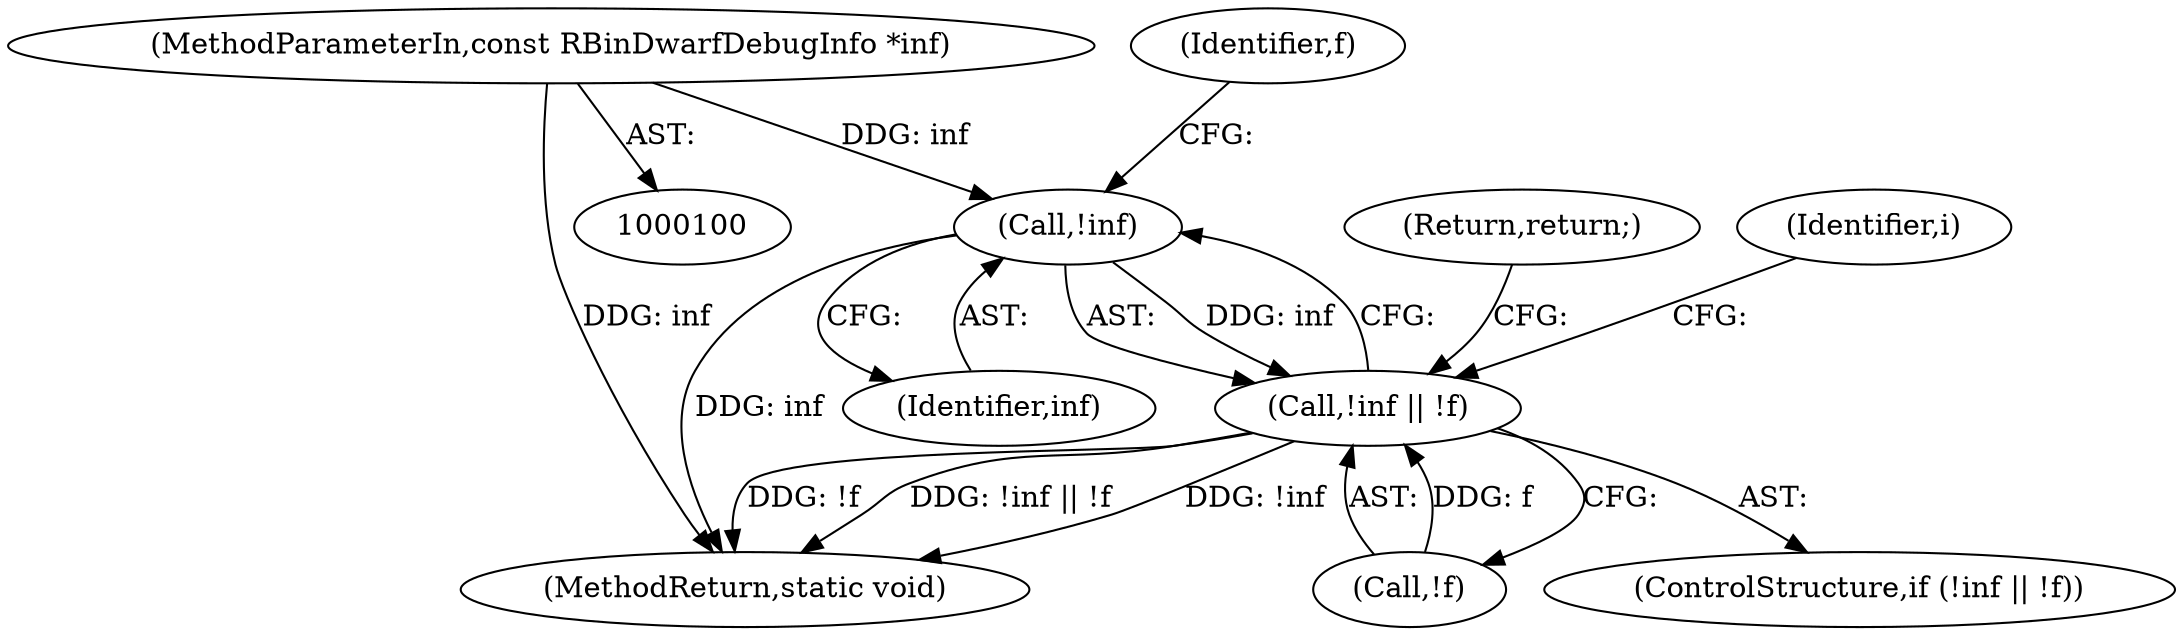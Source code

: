 digraph "0_radare2_2ca9ab45891b6ae8e32b6c28c81eebca059cbe5d@pointer" {
"1000102" [label="(MethodParameterIn,const RBinDwarfDebugInfo *inf)"];
"1000111" [label="(Call,!inf)"];
"1000110" [label="(Call,!inf || !f)"];
"1000109" [label="(ControlStructure,if (!inf || !f))"];
"1000113" [label="(Call,!f)"];
"1000110" [label="(Call,!inf || !f)"];
"1000116" [label="(Return,return;)"];
"1000102" [label="(MethodParameterIn,const RBinDwarfDebugInfo *inf)"];
"1000119" [label="(Identifier,i)"];
"1000111" [label="(Call,!inf)"];
"1000337" [label="(MethodReturn,static void)"];
"1000112" [label="(Identifier,inf)"];
"1000114" [label="(Identifier,f)"];
"1000102" -> "1000100"  [label="AST: "];
"1000102" -> "1000337"  [label="DDG: inf"];
"1000102" -> "1000111"  [label="DDG: inf"];
"1000111" -> "1000110"  [label="AST: "];
"1000111" -> "1000112"  [label="CFG: "];
"1000112" -> "1000111"  [label="AST: "];
"1000114" -> "1000111"  [label="CFG: "];
"1000110" -> "1000111"  [label="CFG: "];
"1000111" -> "1000337"  [label="DDG: inf"];
"1000111" -> "1000110"  [label="DDG: inf"];
"1000110" -> "1000109"  [label="AST: "];
"1000110" -> "1000113"  [label="CFG: "];
"1000113" -> "1000110"  [label="AST: "];
"1000116" -> "1000110"  [label="CFG: "];
"1000119" -> "1000110"  [label="CFG: "];
"1000110" -> "1000337"  [label="DDG: !f"];
"1000110" -> "1000337"  [label="DDG: !inf || !f"];
"1000110" -> "1000337"  [label="DDG: !inf"];
"1000113" -> "1000110"  [label="DDG: f"];
}
